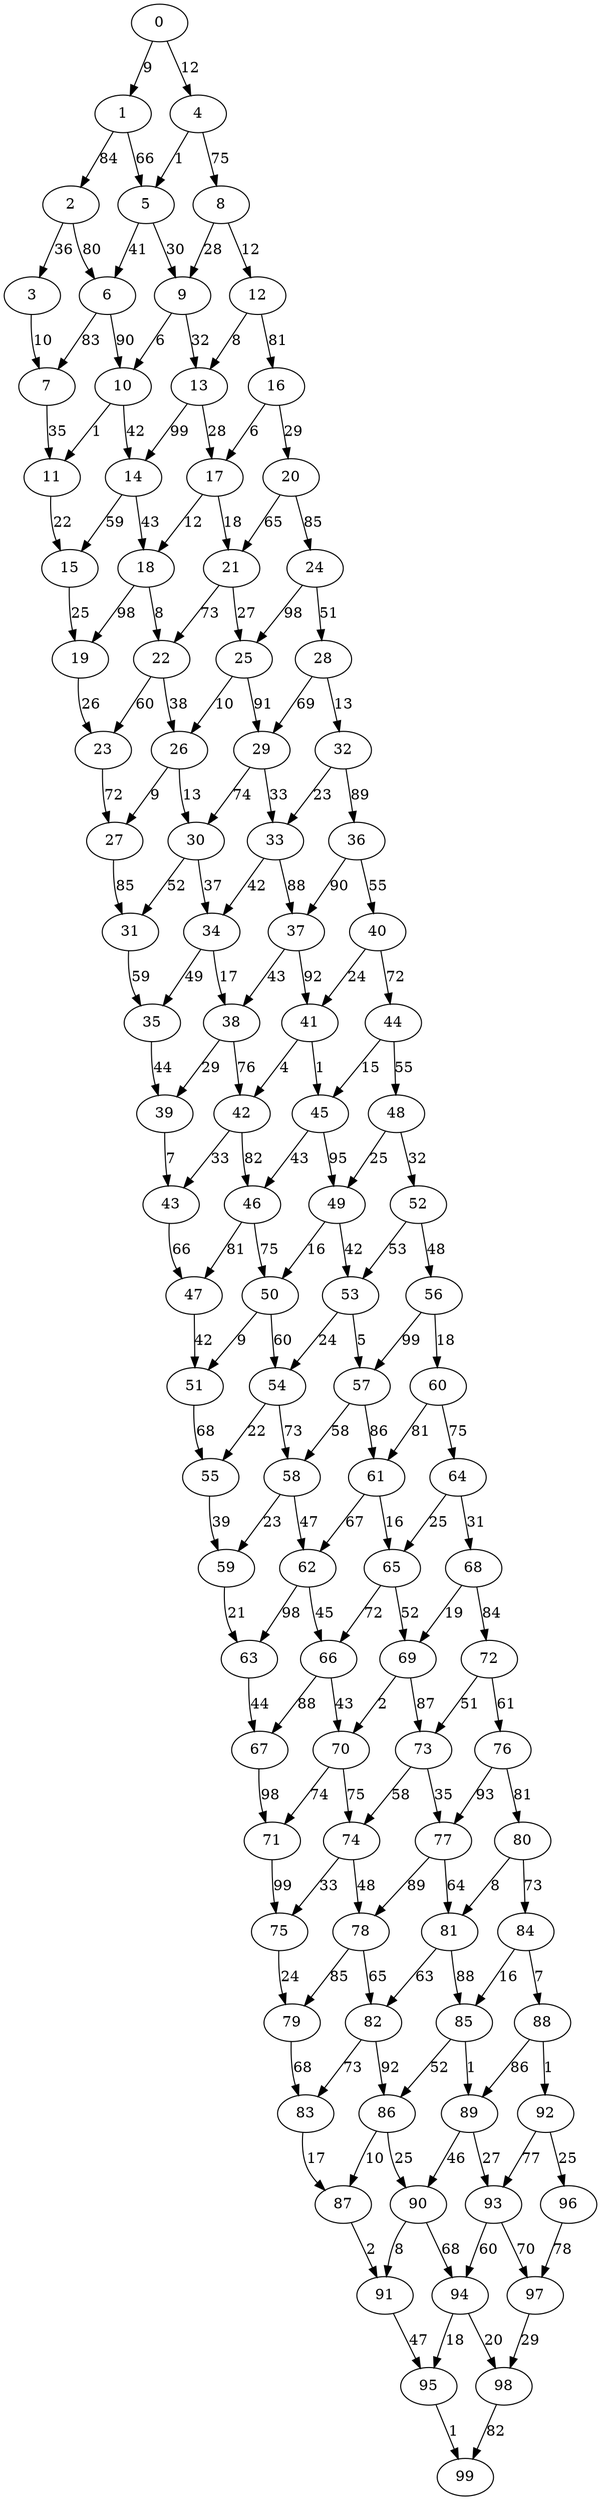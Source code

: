 digraph Grid_100 {
0;1;4;2;5;3;6;7;8;9;10;11;12;13;14;15;16;17;18;19;20;21;22;23;24;25;26;27;28;29;30;31;32;33;34;35;36;37;38;39;40;41;42;43;44;45;46;47;48;49;50;51;52;53;54;55;56;57;58;59;60;61;62;63;64;65;66;67;68;69;70;71;72;73;74;75;76;77;78;79;80;81;82;83;84;85;86;87;88;89;90;91;92;93;94;95;96;97;98;99;0 -> 1 [label = 9];
0 -> 4 [label = 12];
1 -> 2 [label = 84];
1 -> 5 [label = 66];
2 -> 3 [label = 36];
2 -> 6 [label = 80];
3 -> 7 [label = 10];
4 -> 5 [label = 1];
4 -> 8 [label = 75];
5 -> 6 [label = 41];
5 -> 9 [label = 30];
6 -> 7 [label = 83];
6 -> 10 [label = 90];
7 -> 11 [label = 35];
8 -> 9 [label = 28];
8 -> 12 [label = 12];
9 -> 10 [label = 6];
9 -> 13 [label = 32];
10 -> 11 [label = 1];
10 -> 14 [label = 42];
11 -> 15 [label = 22];
12 -> 13 [label = 8];
12 -> 16 [label = 81];
13 -> 14 [label = 99];
13 -> 17 [label = 28];
14 -> 15 [label = 59];
14 -> 18 [label = 43];
15 -> 19 [label = 25];
16 -> 17 [label = 6];
16 -> 20 [label = 29];
17 -> 18 [label = 12];
17 -> 21 [label = 18];
18 -> 19 [label = 98];
18 -> 22 [label = 8];
19 -> 23 [label = 26];
20 -> 21 [label = 65];
20 -> 24 [label = 85];
21 -> 22 [label = 73];
21 -> 25 [label = 27];
22 -> 23 [label = 60];
22 -> 26 [label = 38];
23 -> 27 [label = 72];
24 -> 25 [label = 98];
24 -> 28 [label = 51];
25 -> 26 [label = 10];
25 -> 29 [label = 91];
26 -> 27 [label = 9];
26 -> 30 [label = 13];
27 -> 31 [label = 85];
28 -> 29 [label = 69];
28 -> 32 [label = 13];
29 -> 30 [label = 74];
29 -> 33 [label = 33];
30 -> 31 [label = 52];
30 -> 34 [label = 37];
31 -> 35 [label = 59];
32 -> 33 [label = 23];
32 -> 36 [label = 89];
33 -> 34 [label = 42];
33 -> 37 [label = 88];
34 -> 35 [label = 49];
34 -> 38 [label = 17];
35 -> 39 [label = 44];
36 -> 37 [label = 90];
36 -> 40 [label = 55];
37 -> 38 [label = 43];
37 -> 41 [label = 92];
38 -> 39 [label = 29];
38 -> 42 [label = 76];
39 -> 43 [label = 7];
40 -> 41 [label = 24];
40 -> 44 [label = 72];
41 -> 42 [label = 4];
41 -> 45 [label = 1];
42 -> 43 [label = 33];
42 -> 46 [label = 82];
43 -> 47 [label = 66];
44 -> 45 [label = 15];
44 -> 48 [label = 55];
45 -> 46 [label = 43];
45 -> 49 [label = 95];
46 -> 47 [label = 81];
46 -> 50 [label = 75];
47 -> 51 [label = 42];
48 -> 49 [label = 25];
48 -> 52 [label = 32];
49 -> 50 [label = 16];
49 -> 53 [label = 42];
50 -> 51 [label = 9];
50 -> 54 [label = 60];
51 -> 55 [label = 68];
52 -> 53 [label = 53];
52 -> 56 [label = 48];
53 -> 54 [label = 24];
53 -> 57 [label = 5];
54 -> 55 [label = 22];
54 -> 58 [label = 73];
55 -> 59 [label = 39];
56 -> 57 [label = 99];
56 -> 60 [label = 18];
57 -> 58 [label = 58];
57 -> 61 [label = 86];
58 -> 59 [label = 23];
58 -> 62 [label = 47];
59 -> 63 [label = 21];
60 -> 61 [label = 81];
60 -> 64 [label = 75];
61 -> 62 [label = 67];
61 -> 65 [label = 16];
62 -> 63 [label = 98];
62 -> 66 [label = 45];
63 -> 67 [label = 44];
64 -> 65 [label = 25];
64 -> 68 [label = 31];
65 -> 66 [label = 72];
65 -> 69 [label = 52];
66 -> 67 [label = 88];
66 -> 70 [label = 43];
67 -> 71 [label = 98];
68 -> 69 [label = 19];
68 -> 72 [label = 84];
69 -> 70 [label = 2];
69 -> 73 [label = 87];
70 -> 71 [label = 74];
70 -> 74 [label = 75];
71 -> 75 [label = 99];
72 -> 73 [label = 51];
72 -> 76 [label = 61];
73 -> 74 [label = 58];
73 -> 77 [label = 35];
74 -> 75 [label = 33];
74 -> 78 [label = 48];
75 -> 79 [label = 24];
76 -> 77 [label = 93];
76 -> 80 [label = 81];
77 -> 78 [label = 89];
77 -> 81 [label = 64];
78 -> 79 [label = 85];
78 -> 82 [label = 65];
79 -> 83 [label = 68];
80 -> 81 [label = 8];
80 -> 84 [label = 73];
81 -> 82 [label = 63];
81 -> 85 [label = 88];
82 -> 83 [label = 73];
82 -> 86 [label = 92];
83 -> 87 [label = 17];
84 -> 85 [label = 16];
84 -> 88 [label = 7];
85 -> 86 [label = 52];
85 -> 89 [label = 1];
86 -> 87 [label = 10];
86 -> 90 [label = 25];
87 -> 91 [label = 2];
88 -> 89 [label = 86];
88 -> 92 [label = 1];
89 -> 90 [label = 46];
89 -> 93 [label = 27];
90 -> 91 [label = 8];
90 -> 94 [label = 68];
91 -> 95 [label = 47];
92 -> 93 [label = 77];
92 -> 96 [label = 25];
93 -> 94 [label = 60];
93 -> 97 [label = 70];
94 -> 95 [label = 18];
94 -> 98 [label = 20];
95 -> 99 [label = 1];
96 -> 97 [label = 78];
97 -> 98 [label = 29];
98 -> 99 [label = 82];
}
